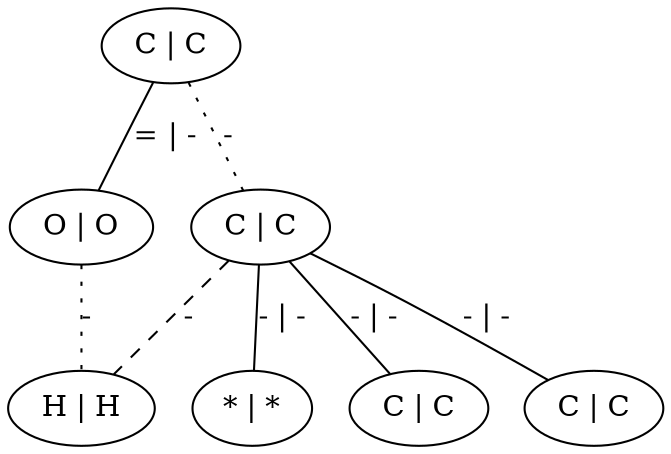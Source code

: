graph G {
	0 [ label="C | C" ]
	1 [ label="O | O" ]
	2 [ label="C | C" ]
	3 [ label="H | H" ]
	4 [ label="* | *" ]
	5 [ label="C | C" ]
	6 [ label="C | C" ]
	0 -- 1 [ label="= | -" ]
	0 -- 2 [ style=dotted label="-" ]
	1 -- 3 [ style=dotted label="-" ]
	2 -- 3 [ style=dashed label="-" ]
	2 -- 4 [ label="- | -" ]
	2 -- 5 [ label="- | -" ]
	2 -- 6 [ label="- | -" ]
}
